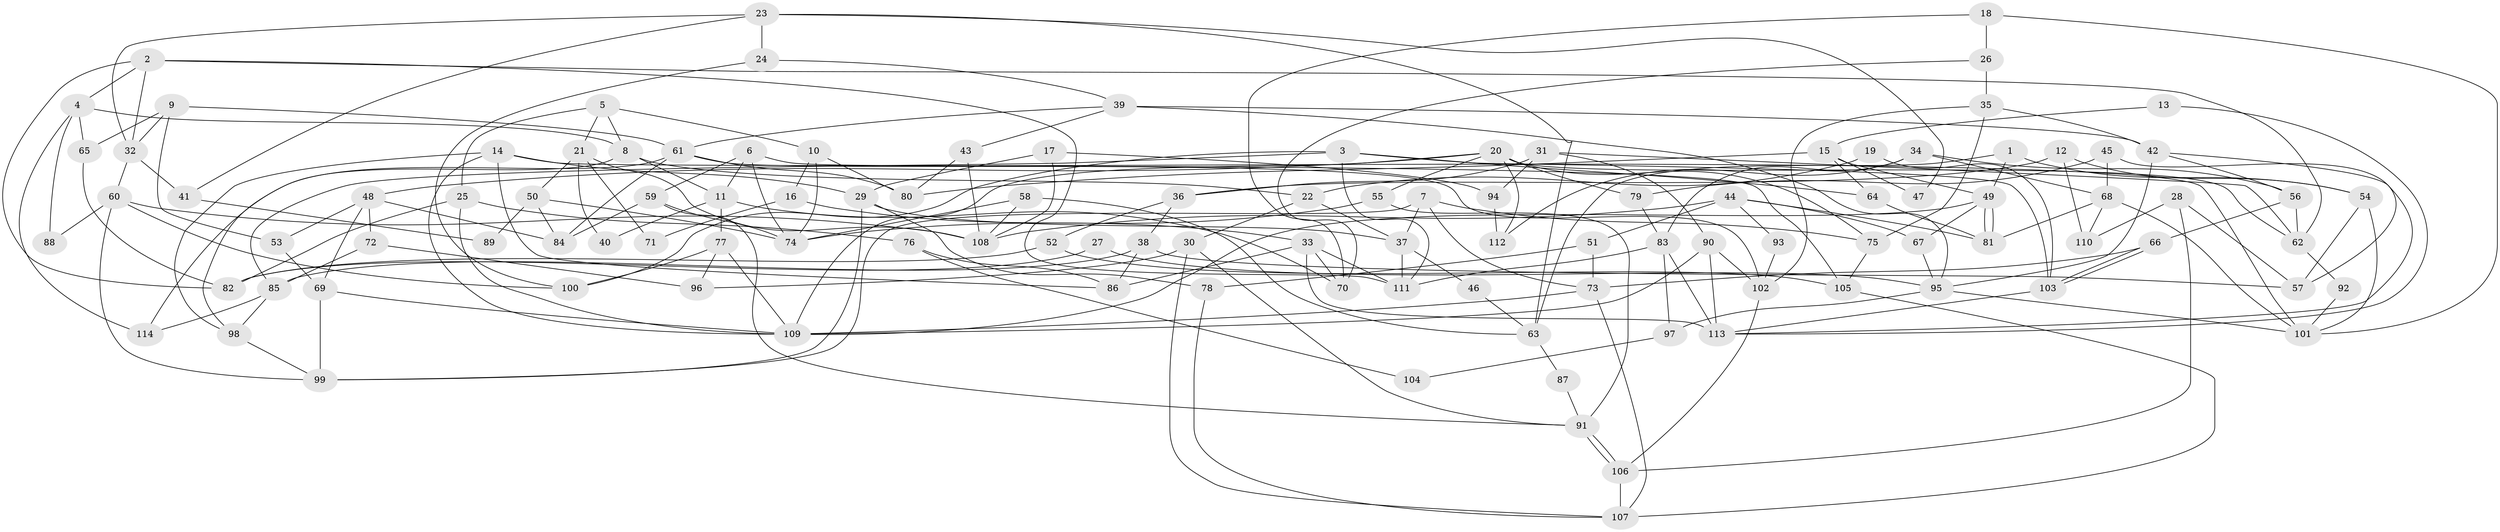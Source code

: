 // Generated by graph-tools (version 1.1) at 2025/11/02/27/25 16:11:18]
// undirected, 114 vertices, 228 edges
graph export_dot {
graph [start="1"]
  node [color=gray90,style=filled];
  1;
  2;
  3;
  4;
  5;
  6;
  7;
  8;
  9;
  10;
  11;
  12;
  13;
  14;
  15;
  16;
  17;
  18;
  19;
  20;
  21;
  22;
  23;
  24;
  25;
  26;
  27;
  28;
  29;
  30;
  31;
  32;
  33;
  34;
  35;
  36;
  37;
  38;
  39;
  40;
  41;
  42;
  43;
  44;
  45;
  46;
  47;
  48;
  49;
  50;
  51;
  52;
  53;
  54;
  55;
  56;
  57;
  58;
  59;
  60;
  61;
  62;
  63;
  64;
  65;
  66;
  67;
  68;
  69;
  70;
  71;
  72;
  73;
  74;
  75;
  76;
  77;
  78;
  79;
  80;
  81;
  82;
  83;
  84;
  85;
  86;
  87;
  88;
  89;
  90;
  91;
  92;
  93;
  94;
  95;
  96;
  97;
  98;
  99;
  100;
  101;
  102;
  103;
  104;
  105;
  106;
  107;
  108;
  109;
  110;
  111;
  112;
  113;
  114;
  1 -- 54;
  1 -- 49;
  1 -- 63;
  2 -- 62;
  2 -- 111;
  2 -- 4;
  2 -- 32;
  2 -- 82;
  3 -- 103;
  3 -- 111;
  3 -- 64;
  3 -- 85;
  3 -- 100;
  4 -- 8;
  4 -- 65;
  4 -- 88;
  4 -- 114;
  5 -- 8;
  5 -- 21;
  5 -- 10;
  5 -- 25;
  6 -- 74;
  6 -- 101;
  6 -- 11;
  6 -- 59;
  7 -- 99;
  7 -- 73;
  7 -- 37;
  7 -- 75;
  8 -- 98;
  8 -- 11;
  8 -- 22;
  9 -- 65;
  9 -- 61;
  9 -- 32;
  9 -- 53;
  10 -- 74;
  10 -- 16;
  10 -- 80;
  11 -- 77;
  11 -- 40;
  11 -- 70;
  12 -- 54;
  12 -- 36;
  12 -- 110;
  13 -- 15;
  13 -- 113;
  14 -- 86;
  14 -- 109;
  14 -- 29;
  14 -- 98;
  14 -- 105;
  15 -- 80;
  15 -- 49;
  15 -- 47;
  15 -- 64;
  16 -- 33;
  16 -- 71;
  17 -- 108;
  17 -- 29;
  17 -- 94;
  18 -- 101;
  18 -- 26;
  18 -- 70;
  19 -- 22;
  19 -- 103;
  20 -- 109;
  20 -- 75;
  20 -- 48;
  20 -- 55;
  20 -- 62;
  20 -- 79;
  20 -- 112;
  21 -- 108;
  21 -- 50;
  21 -- 40;
  21 -- 71;
  22 -- 37;
  22 -- 30;
  23 -- 32;
  23 -- 63;
  23 -- 24;
  23 -- 41;
  23 -- 47;
  24 -- 100;
  24 -- 39;
  25 -- 109;
  25 -- 76;
  25 -- 82;
  26 -- 35;
  26 -- 70;
  27 -- 82;
  27 -- 95;
  28 -- 110;
  28 -- 106;
  28 -- 57;
  29 -- 99;
  29 -- 37;
  29 -- 78;
  30 -- 91;
  30 -- 96;
  30 -- 107;
  31 -- 62;
  31 -- 36;
  31 -- 90;
  31 -- 94;
  32 -- 41;
  32 -- 60;
  33 -- 70;
  33 -- 111;
  33 -- 86;
  33 -- 113;
  34 -- 68;
  34 -- 112;
  34 -- 56;
  34 -- 83;
  35 -- 102;
  35 -- 75;
  35 -- 42;
  36 -- 38;
  36 -- 52;
  37 -- 46;
  37 -- 111;
  38 -- 57;
  38 -- 85;
  38 -- 86;
  39 -- 42;
  39 -- 43;
  39 -- 61;
  39 -- 95;
  41 -- 89;
  42 -- 56;
  42 -- 57;
  42 -- 95;
  43 -- 80;
  43 -- 108;
  44 -- 67;
  44 -- 81;
  44 -- 51;
  44 -- 93;
  44 -- 108;
  45 -- 79;
  45 -- 113;
  45 -- 68;
  46 -- 63;
  48 -- 53;
  48 -- 69;
  48 -- 72;
  48 -- 84;
  49 -- 109;
  49 -- 81;
  49 -- 81;
  49 -- 67;
  50 -- 84;
  50 -- 74;
  50 -- 89;
  51 -- 73;
  51 -- 78;
  52 -- 82;
  52 -- 105;
  53 -- 69;
  54 -- 57;
  54 -- 101;
  55 -- 91;
  55 -- 74;
  56 -- 66;
  56 -- 62;
  58 -- 108;
  58 -- 74;
  58 -- 63;
  59 -- 84;
  59 -- 74;
  59 -- 91;
  60 -- 108;
  60 -- 88;
  60 -- 99;
  60 -- 100;
  61 -- 114;
  61 -- 80;
  61 -- 84;
  61 -- 102;
  62 -- 92;
  63 -- 87;
  64 -- 81;
  65 -- 82;
  66 -- 73;
  66 -- 103;
  66 -- 103;
  67 -- 95;
  68 -- 81;
  68 -- 101;
  68 -- 110;
  69 -- 99;
  69 -- 109;
  72 -- 96;
  72 -- 85;
  73 -- 107;
  73 -- 109;
  75 -- 105;
  76 -- 86;
  76 -- 104;
  77 -- 100;
  77 -- 109;
  77 -- 96;
  78 -- 107;
  79 -- 83;
  83 -- 113;
  83 -- 97;
  83 -- 111;
  85 -- 98;
  85 -- 114;
  87 -- 91;
  90 -- 102;
  90 -- 109;
  90 -- 113;
  91 -- 106;
  91 -- 106;
  92 -- 101;
  93 -- 102;
  94 -- 112;
  95 -- 97;
  95 -- 101;
  97 -- 104;
  98 -- 99;
  102 -- 106;
  103 -- 113;
  105 -- 107;
  106 -- 107;
}
